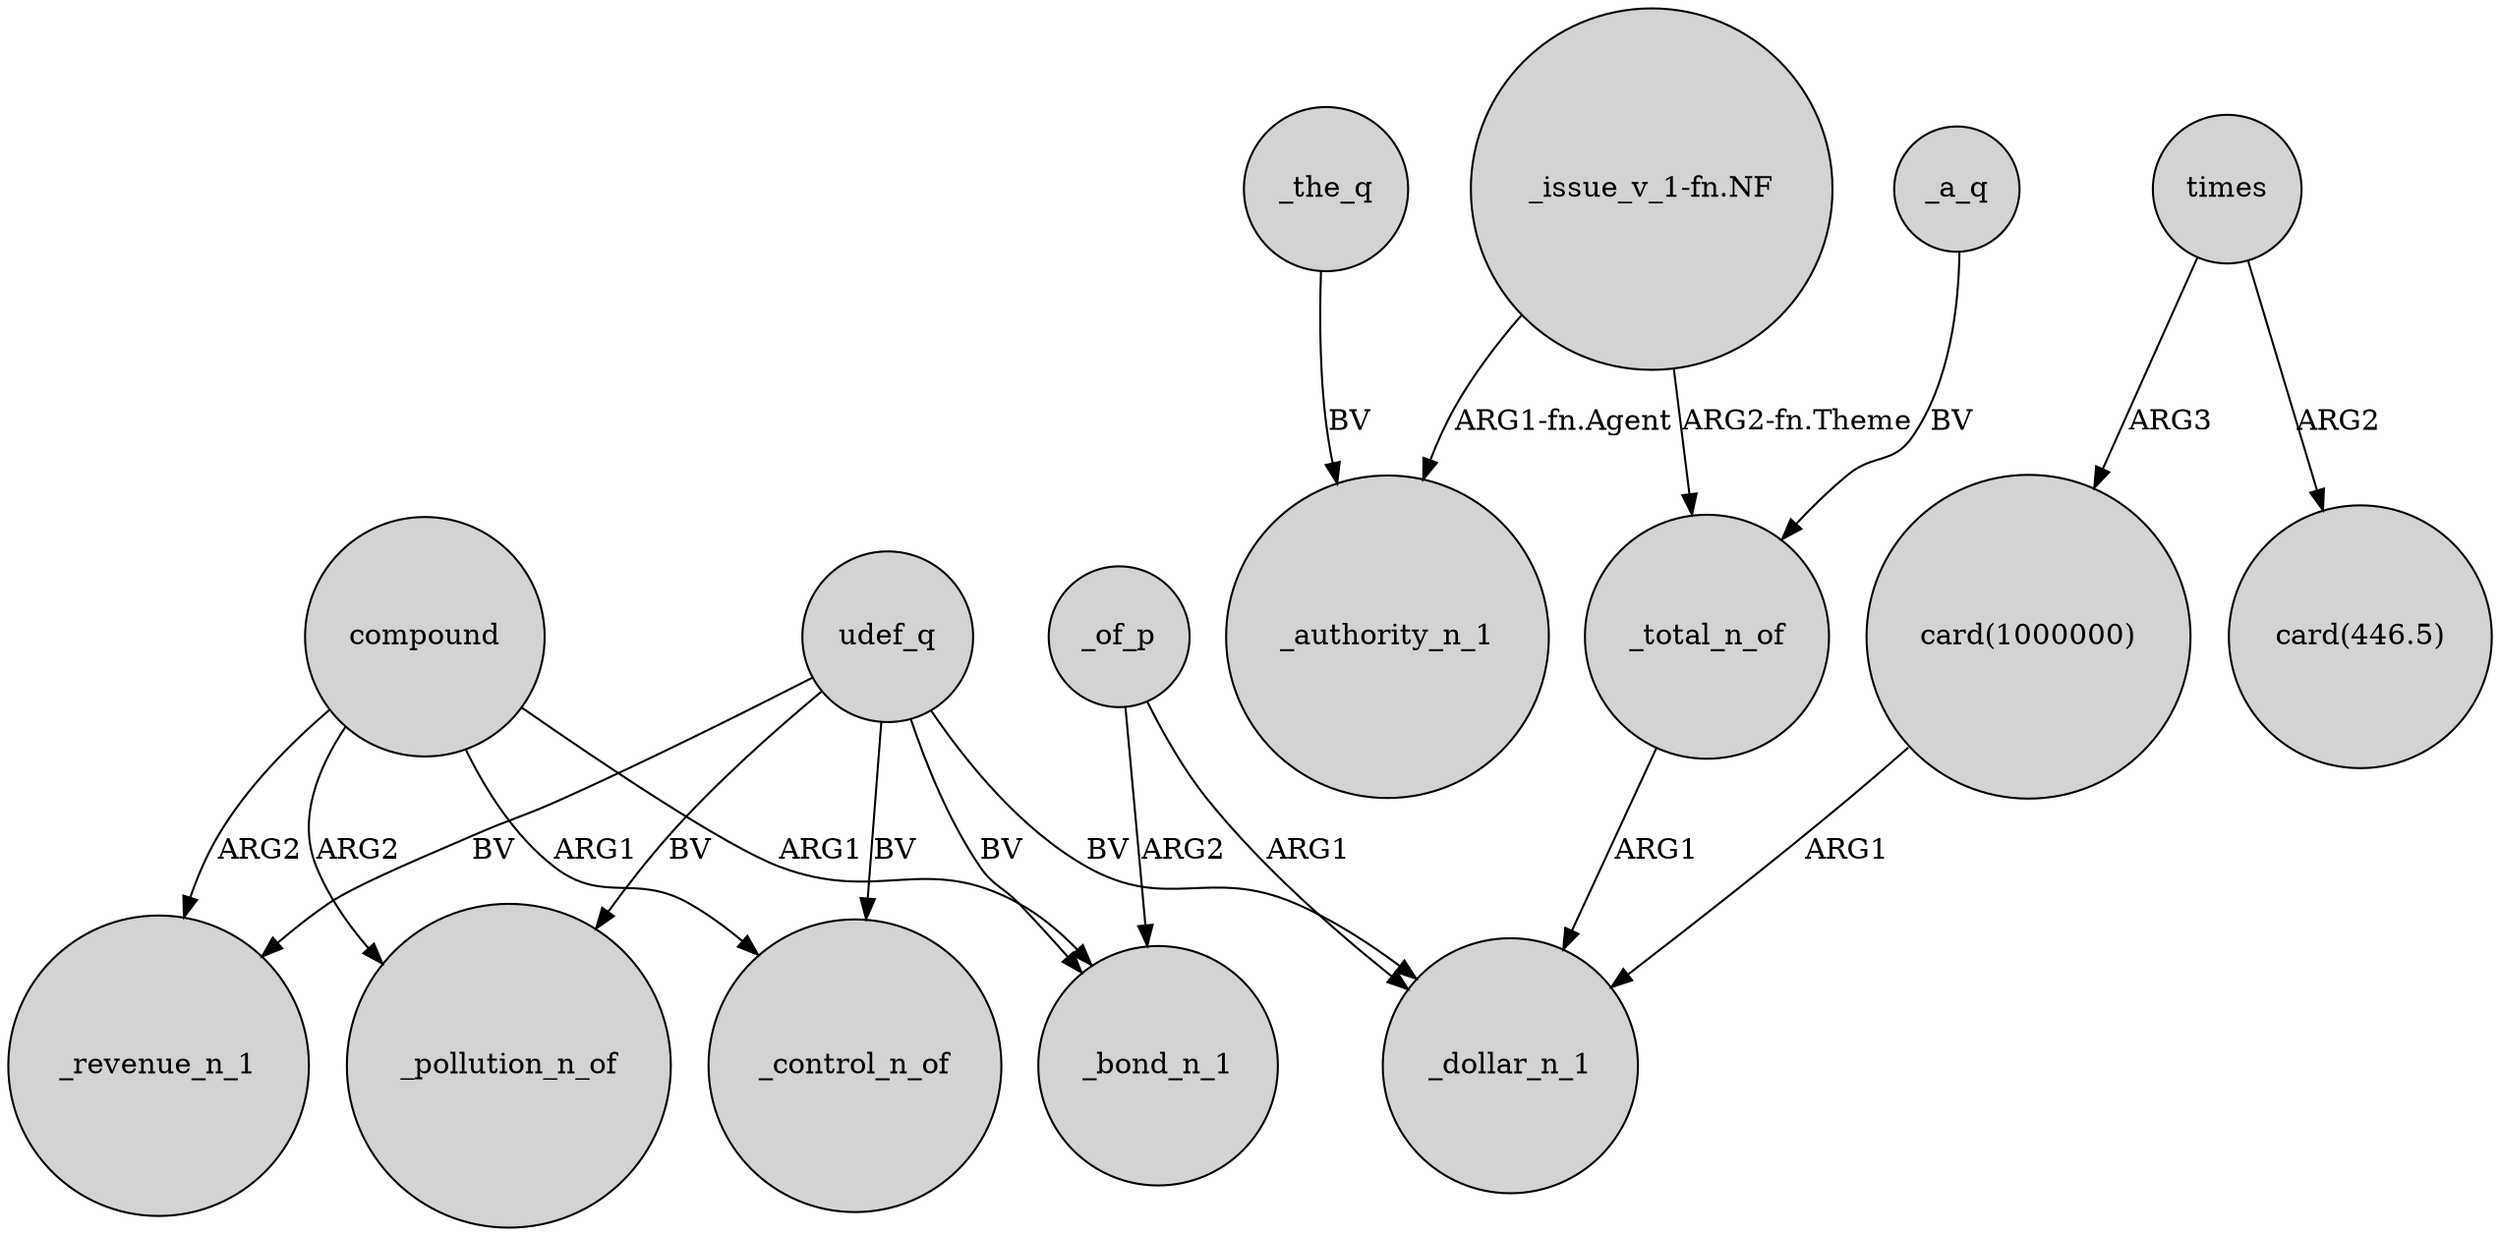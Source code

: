 digraph {
	node [shape=circle style=filled]
	"card(1000000)" -> _dollar_n_1 [label=ARG1]
	_the_q -> _authority_n_1 [label=BV]
	times -> "card(446.5)" [label=ARG2]
	udef_q -> _control_n_of [label=BV]
	_of_p -> _dollar_n_1 [label=ARG1]
	compound -> _bond_n_1 [label=ARG1]
	"_issue_v_1-fn.NF" -> _total_n_of [label="ARG2-fn.Theme"]
	_of_p -> _bond_n_1 [label=ARG2]
	_total_n_of -> _dollar_n_1 [label=ARG1]
	compound -> _revenue_n_1 [label=ARG2]
	udef_q -> _revenue_n_1 [label=BV]
	udef_q -> _bond_n_1 [label=BV]
	compound -> _control_n_of [label=ARG1]
	times -> "card(1000000)" [label=ARG3]
	udef_q -> _pollution_n_of [label=BV]
	_a_q -> _total_n_of [label=BV]
	compound -> _pollution_n_of [label=ARG2]
	udef_q -> _dollar_n_1 [label=BV]
	"_issue_v_1-fn.NF" -> _authority_n_1 [label="ARG1-fn.Agent"]
}
